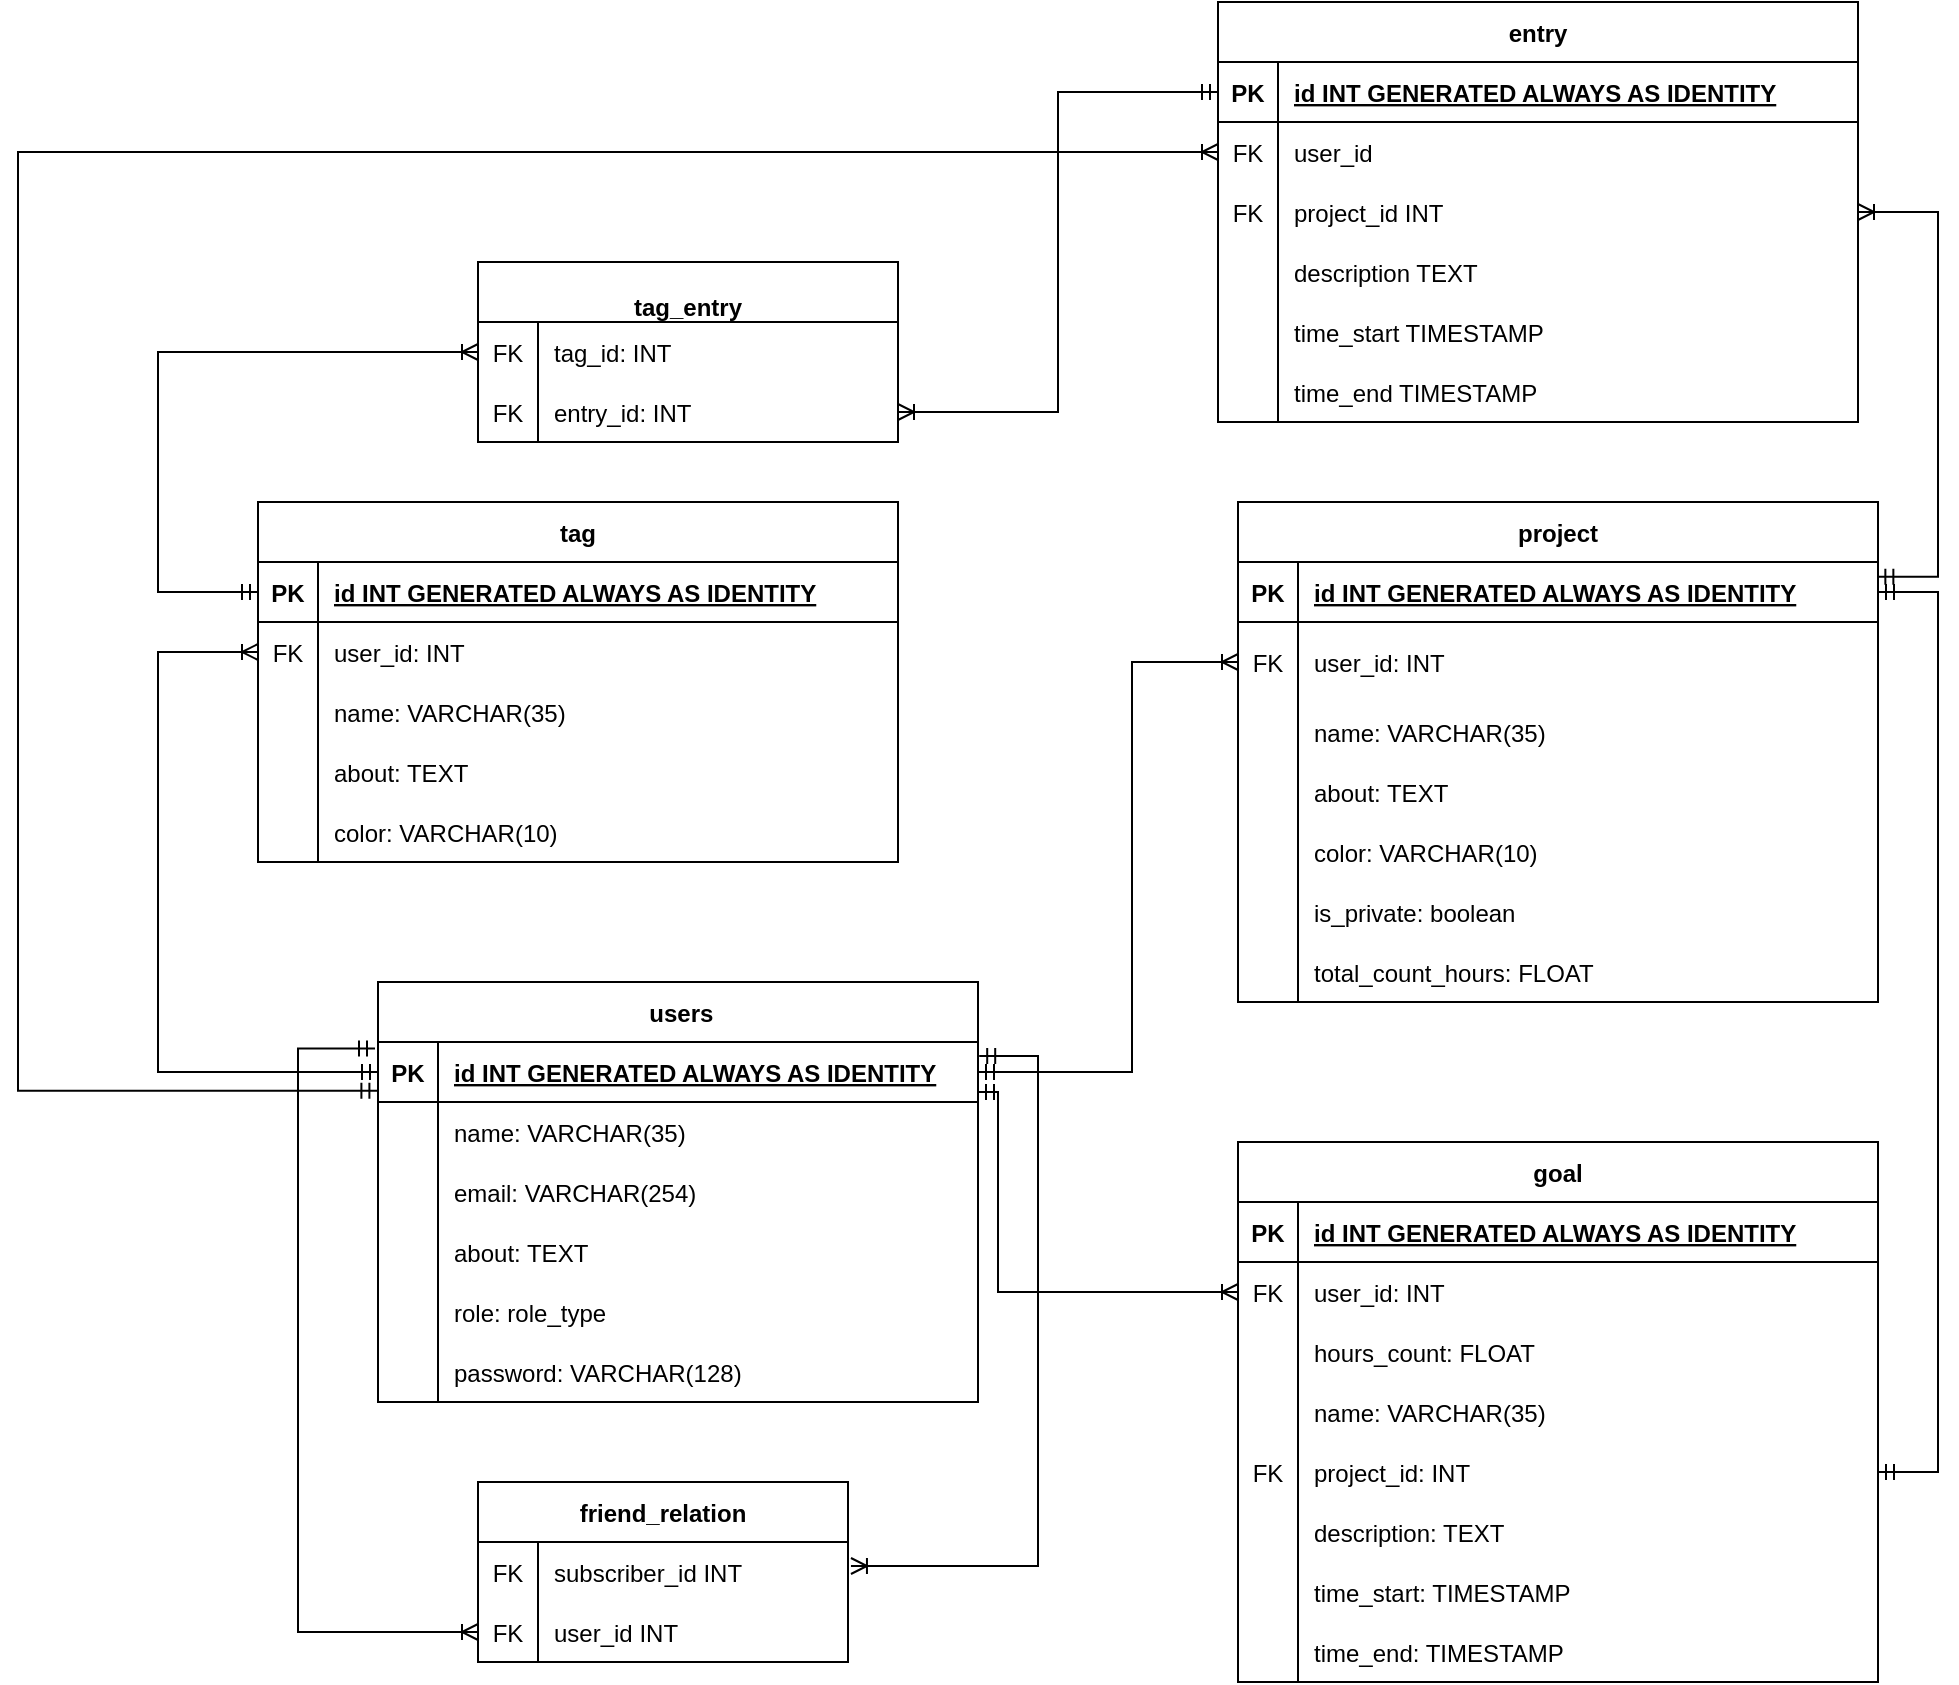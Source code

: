 <mxfile version="21.2.8" type="device">
  <diagram name="Страница 1" id="sKBmryTnnfsJESBRE1-5">
    <mxGraphModel dx="2137" dy="1594" grid="1" gridSize="10" guides="1" tooltips="1" connect="1" arrows="1" fold="1" page="1" pageScale="1" pageWidth="944" pageHeight="751" math="0" shadow="0">
      <root>
        <mxCell id="0" />
        <mxCell id="1" parent="0" />
        <mxCell id="B9il6WLgy1HwUWRabhsN-1" value=" users" style="shape=table;startSize=30;container=1;collapsible=1;childLayout=tableLayout;fixedRows=1;rowLines=0;fontStyle=1;align=center;resizeLast=1;" vertex="1" parent="1">
          <mxGeometry x="-300" y="-100" width="300" height="210" as="geometry" />
        </mxCell>
        <mxCell id="B9il6WLgy1HwUWRabhsN-2" value="" style="shape=tableRow;horizontal=0;startSize=0;swimlaneHead=0;swimlaneBody=0;fillColor=none;collapsible=0;dropTarget=0;points=[[0,0.5],[1,0.5]];portConstraint=eastwest;strokeColor=inherit;top=0;left=0;right=0;bottom=1;" vertex="1" parent="B9il6WLgy1HwUWRabhsN-1">
          <mxGeometry y="30" width="300" height="30" as="geometry" />
        </mxCell>
        <mxCell id="B9il6WLgy1HwUWRabhsN-3" value="PK" style="shape=partialRectangle;overflow=hidden;connectable=0;fillColor=none;strokeColor=inherit;top=0;left=0;bottom=0;right=0;fontStyle=1;" vertex="1" parent="B9il6WLgy1HwUWRabhsN-2">
          <mxGeometry width="30" height="30" as="geometry">
            <mxRectangle width="30" height="30" as="alternateBounds" />
          </mxGeometry>
        </mxCell>
        <mxCell id="B9il6WLgy1HwUWRabhsN-4" value="id INT GENERATED ALWAYS AS IDENTITY " style="shape=partialRectangle;overflow=hidden;connectable=0;fillColor=none;align=left;strokeColor=inherit;top=0;left=0;bottom=0;right=0;spacingLeft=6;fontStyle=5;" vertex="1" parent="B9il6WLgy1HwUWRabhsN-2">
          <mxGeometry x="30" width="270" height="30" as="geometry">
            <mxRectangle width="270" height="30" as="alternateBounds" />
          </mxGeometry>
        </mxCell>
        <mxCell id="B9il6WLgy1HwUWRabhsN-5" value="" style="shape=tableRow;horizontal=0;startSize=0;swimlaneHead=0;swimlaneBody=0;fillColor=none;collapsible=0;dropTarget=0;points=[[0,0.5],[1,0.5]];portConstraint=eastwest;strokeColor=inherit;top=0;left=0;right=0;bottom=0;" vertex="1" parent="B9il6WLgy1HwUWRabhsN-1">
          <mxGeometry y="60" width="300" height="30" as="geometry" />
        </mxCell>
        <mxCell id="B9il6WLgy1HwUWRabhsN-6" value="" style="shape=partialRectangle;overflow=hidden;connectable=0;fillColor=none;strokeColor=inherit;top=0;left=0;bottom=0;right=0;" vertex="1" parent="B9il6WLgy1HwUWRabhsN-5">
          <mxGeometry width="30" height="30" as="geometry">
            <mxRectangle width="30" height="30" as="alternateBounds" />
          </mxGeometry>
        </mxCell>
        <mxCell id="B9il6WLgy1HwUWRabhsN-7" value="name: VARCHAR(35) " style="shape=partialRectangle;overflow=hidden;connectable=0;fillColor=none;align=left;strokeColor=inherit;top=0;left=0;bottom=0;right=0;spacingLeft=6;" vertex="1" parent="B9il6WLgy1HwUWRabhsN-5">
          <mxGeometry x="30" width="270" height="30" as="geometry">
            <mxRectangle width="270" height="30" as="alternateBounds" />
          </mxGeometry>
        </mxCell>
        <mxCell id="B9il6WLgy1HwUWRabhsN-8" value="" style="shape=tableRow;horizontal=0;startSize=0;swimlaneHead=0;swimlaneBody=0;fillColor=none;collapsible=0;dropTarget=0;points=[[0,0.5],[1,0.5]];portConstraint=eastwest;strokeColor=inherit;top=0;left=0;right=0;bottom=0;" vertex="1" parent="B9il6WLgy1HwUWRabhsN-1">
          <mxGeometry y="90" width="300" height="30" as="geometry" />
        </mxCell>
        <mxCell id="B9il6WLgy1HwUWRabhsN-9" value="" style="shape=partialRectangle;overflow=hidden;connectable=0;fillColor=none;strokeColor=inherit;top=0;left=0;bottom=0;right=0;" vertex="1" parent="B9il6WLgy1HwUWRabhsN-8">
          <mxGeometry width="30" height="30" as="geometry">
            <mxRectangle width="30" height="30" as="alternateBounds" />
          </mxGeometry>
        </mxCell>
        <mxCell id="B9il6WLgy1HwUWRabhsN-10" value="email: VARCHAR(254) " style="shape=partialRectangle;overflow=hidden;connectable=0;fillColor=none;align=left;strokeColor=inherit;top=0;left=0;bottom=0;right=0;spacingLeft=6;" vertex="1" parent="B9il6WLgy1HwUWRabhsN-8">
          <mxGeometry x="30" width="270" height="30" as="geometry">
            <mxRectangle width="270" height="30" as="alternateBounds" />
          </mxGeometry>
        </mxCell>
        <mxCell id="B9il6WLgy1HwUWRabhsN-11" value="" style="shape=tableRow;horizontal=0;startSize=0;swimlaneHead=0;swimlaneBody=0;fillColor=none;collapsible=0;dropTarget=0;points=[[0,0.5],[1,0.5]];portConstraint=eastwest;strokeColor=inherit;top=0;left=0;right=0;bottom=0;" vertex="1" parent="B9il6WLgy1HwUWRabhsN-1">
          <mxGeometry y="120" width="300" height="30" as="geometry" />
        </mxCell>
        <mxCell id="B9il6WLgy1HwUWRabhsN-12" value="" style="shape=partialRectangle;overflow=hidden;connectable=0;fillColor=none;strokeColor=inherit;top=0;left=0;bottom=0;right=0;" vertex="1" parent="B9il6WLgy1HwUWRabhsN-11">
          <mxGeometry width="30" height="30" as="geometry">
            <mxRectangle width="30" height="30" as="alternateBounds" />
          </mxGeometry>
        </mxCell>
        <mxCell id="B9il6WLgy1HwUWRabhsN-13" value="about: TEXT" style="shape=partialRectangle;overflow=hidden;connectable=0;fillColor=none;align=left;strokeColor=inherit;top=0;left=0;bottom=0;right=0;spacingLeft=6;" vertex="1" parent="B9il6WLgy1HwUWRabhsN-11">
          <mxGeometry x="30" width="270" height="30" as="geometry">
            <mxRectangle width="270" height="30" as="alternateBounds" />
          </mxGeometry>
        </mxCell>
        <mxCell id="B9il6WLgy1HwUWRabhsN-14" value="" style="shape=tableRow;horizontal=0;startSize=0;swimlaneHead=0;swimlaneBody=0;fillColor=none;collapsible=0;dropTarget=0;points=[[0,0.5],[1,0.5]];portConstraint=eastwest;strokeColor=inherit;top=0;left=0;right=0;bottom=0;" vertex="1" parent="B9il6WLgy1HwUWRabhsN-1">
          <mxGeometry y="150" width="300" height="30" as="geometry" />
        </mxCell>
        <mxCell id="B9il6WLgy1HwUWRabhsN-15" value="" style="shape=partialRectangle;overflow=hidden;connectable=0;fillColor=none;strokeColor=inherit;top=0;left=0;bottom=0;right=0;" vertex="1" parent="B9il6WLgy1HwUWRabhsN-14">
          <mxGeometry width="30" height="30" as="geometry">
            <mxRectangle width="30" height="30" as="alternateBounds" />
          </mxGeometry>
        </mxCell>
        <mxCell id="B9il6WLgy1HwUWRabhsN-16" value="role: role_type " style="shape=partialRectangle;overflow=hidden;connectable=0;fillColor=none;align=left;strokeColor=inherit;top=0;left=0;bottom=0;right=0;spacingLeft=6;" vertex="1" parent="B9il6WLgy1HwUWRabhsN-14">
          <mxGeometry x="30" width="270" height="30" as="geometry">
            <mxRectangle width="270" height="30" as="alternateBounds" />
          </mxGeometry>
        </mxCell>
        <mxCell id="B9il6WLgy1HwUWRabhsN-17" value="" style="shape=tableRow;horizontal=0;startSize=0;swimlaneHead=0;swimlaneBody=0;fillColor=none;collapsible=0;dropTarget=0;points=[[0,0.5],[1,0.5]];portConstraint=eastwest;strokeColor=inherit;top=0;left=0;right=0;bottom=0;" vertex="1" parent="B9il6WLgy1HwUWRabhsN-1">
          <mxGeometry y="180" width="300" height="30" as="geometry" />
        </mxCell>
        <mxCell id="B9il6WLgy1HwUWRabhsN-18" value="" style="shape=partialRectangle;overflow=hidden;connectable=0;fillColor=none;strokeColor=inherit;top=0;left=0;bottom=0;right=0;" vertex="1" parent="B9il6WLgy1HwUWRabhsN-17">
          <mxGeometry width="30" height="30" as="geometry">
            <mxRectangle width="30" height="30" as="alternateBounds" />
          </mxGeometry>
        </mxCell>
        <mxCell id="B9il6WLgy1HwUWRabhsN-19" value="password: VARCHAR(128)" style="shape=partialRectangle;overflow=hidden;connectable=0;fillColor=none;align=left;strokeColor=inherit;top=0;left=0;bottom=0;right=0;spacingLeft=6;" vertex="1" parent="B9il6WLgy1HwUWRabhsN-17">
          <mxGeometry x="30" width="270" height="30" as="geometry">
            <mxRectangle width="270" height="30" as="alternateBounds" />
          </mxGeometry>
        </mxCell>
        <mxCell id="B9il6WLgy1HwUWRabhsN-20" value="tag" style="shape=table;startSize=30;container=1;collapsible=1;childLayout=tableLayout;fixedRows=1;rowLines=0;fontStyle=1;align=center;resizeLast=1;" vertex="1" parent="1">
          <mxGeometry x="-360" y="-340" width="320" height="180" as="geometry" />
        </mxCell>
        <mxCell id="B9il6WLgy1HwUWRabhsN-21" value="" style="shape=tableRow;horizontal=0;startSize=0;swimlaneHead=0;swimlaneBody=0;fillColor=none;collapsible=0;dropTarget=0;points=[[0,0.5],[1,0.5]];portConstraint=eastwest;strokeColor=inherit;top=0;left=0;right=0;bottom=1;" vertex="1" parent="B9il6WLgy1HwUWRabhsN-20">
          <mxGeometry y="30" width="320" height="30" as="geometry" />
        </mxCell>
        <mxCell id="B9il6WLgy1HwUWRabhsN-22" value="PK" style="shape=partialRectangle;overflow=hidden;connectable=0;fillColor=none;strokeColor=inherit;top=0;left=0;bottom=0;right=0;fontStyle=1;" vertex="1" parent="B9il6WLgy1HwUWRabhsN-21">
          <mxGeometry width="30" height="30" as="geometry">
            <mxRectangle width="30" height="30" as="alternateBounds" />
          </mxGeometry>
        </mxCell>
        <mxCell id="B9il6WLgy1HwUWRabhsN-23" value="id INT GENERATED ALWAYS AS IDENTITY " style="shape=partialRectangle;overflow=hidden;connectable=0;fillColor=none;align=left;strokeColor=inherit;top=0;left=0;bottom=0;right=0;spacingLeft=6;fontStyle=5;" vertex="1" parent="B9il6WLgy1HwUWRabhsN-21">
          <mxGeometry x="30" width="290" height="30" as="geometry">
            <mxRectangle width="290" height="30" as="alternateBounds" />
          </mxGeometry>
        </mxCell>
        <mxCell id="B9il6WLgy1HwUWRabhsN-24" value="" style="shape=tableRow;horizontal=0;startSize=0;swimlaneHead=0;swimlaneBody=0;fillColor=none;collapsible=0;dropTarget=0;points=[[0,0.5],[1,0.5]];portConstraint=eastwest;strokeColor=inherit;top=0;left=0;right=0;bottom=0;" vertex="1" parent="B9il6WLgy1HwUWRabhsN-20">
          <mxGeometry y="60" width="320" height="30" as="geometry" />
        </mxCell>
        <mxCell id="B9il6WLgy1HwUWRabhsN-25" value="FK" style="shape=partialRectangle;overflow=hidden;connectable=0;fillColor=none;strokeColor=inherit;top=0;left=0;bottom=0;right=0;" vertex="1" parent="B9il6WLgy1HwUWRabhsN-24">
          <mxGeometry width="30" height="30" as="geometry">
            <mxRectangle width="30" height="30" as="alternateBounds" />
          </mxGeometry>
        </mxCell>
        <mxCell id="B9il6WLgy1HwUWRabhsN-26" value="user_id: INT" style="shape=partialRectangle;overflow=hidden;connectable=0;fillColor=none;align=left;strokeColor=inherit;top=0;left=0;bottom=0;right=0;spacingLeft=6;" vertex="1" parent="B9il6WLgy1HwUWRabhsN-24">
          <mxGeometry x="30" width="290" height="30" as="geometry">
            <mxRectangle width="290" height="30" as="alternateBounds" />
          </mxGeometry>
        </mxCell>
        <mxCell id="B9il6WLgy1HwUWRabhsN-27" value="" style="shape=tableRow;horizontal=0;startSize=0;swimlaneHead=0;swimlaneBody=0;fillColor=none;collapsible=0;dropTarget=0;points=[[0,0.5],[1,0.5]];portConstraint=eastwest;strokeColor=inherit;top=0;left=0;right=0;bottom=0;" vertex="1" parent="B9il6WLgy1HwUWRabhsN-20">
          <mxGeometry y="90" width="320" height="30" as="geometry" />
        </mxCell>
        <mxCell id="B9il6WLgy1HwUWRabhsN-28" value="" style="shape=partialRectangle;overflow=hidden;connectable=0;fillColor=none;strokeColor=inherit;top=0;left=0;bottom=0;right=0;" vertex="1" parent="B9il6WLgy1HwUWRabhsN-27">
          <mxGeometry width="30" height="30" as="geometry">
            <mxRectangle width="30" height="30" as="alternateBounds" />
          </mxGeometry>
        </mxCell>
        <mxCell id="B9il6WLgy1HwUWRabhsN-29" value="name: VARCHAR(35)" style="shape=partialRectangle;overflow=hidden;connectable=0;fillColor=none;align=left;strokeColor=inherit;top=0;left=0;bottom=0;right=0;spacingLeft=6;" vertex="1" parent="B9il6WLgy1HwUWRabhsN-27">
          <mxGeometry x="30" width="290" height="30" as="geometry">
            <mxRectangle width="290" height="30" as="alternateBounds" />
          </mxGeometry>
        </mxCell>
        <mxCell id="B9il6WLgy1HwUWRabhsN-30" value="" style="shape=tableRow;horizontal=0;startSize=0;swimlaneHead=0;swimlaneBody=0;fillColor=none;collapsible=0;dropTarget=0;points=[[0,0.5],[1,0.5]];portConstraint=eastwest;strokeColor=inherit;top=0;left=0;right=0;bottom=0;" vertex="1" parent="B9il6WLgy1HwUWRabhsN-20">
          <mxGeometry y="120" width="320" height="30" as="geometry" />
        </mxCell>
        <mxCell id="B9il6WLgy1HwUWRabhsN-31" value="" style="shape=partialRectangle;overflow=hidden;connectable=0;fillColor=none;strokeColor=inherit;top=0;left=0;bottom=0;right=0;" vertex="1" parent="B9il6WLgy1HwUWRabhsN-30">
          <mxGeometry width="30" height="30" as="geometry">
            <mxRectangle width="30" height="30" as="alternateBounds" />
          </mxGeometry>
        </mxCell>
        <mxCell id="B9il6WLgy1HwUWRabhsN-32" value="about: TEXT " style="shape=partialRectangle;overflow=hidden;connectable=0;fillColor=none;align=left;strokeColor=inherit;top=0;left=0;bottom=0;right=0;spacingLeft=6;" vertex="1" parent="B9il6WLgy1HwUWRabhsN-30">
          <mxGeometry x="30" width="290" height="30" as="geometry">
            <mxRectangle width="290" height="30" as="alternateBounds" />
          </mxGeometry>
        </mxCell>
        <mxCell id="B9il6WLgy1HwUWRabhsN-33" value="" style="shape=tableRow;horizontal=0;startSize=0;swimlaneHead=0;swimlaneBody=0;fillColor=none;collapsible=0;dropTarget=0;points=[[0,0.5],[1,0.5]];portConstraint=eastwest;strokeColor=inherit;top=0;left=0;right=0;bottom=0;" vertex="1" parent="B9il6WLgy1HwUWRabhsN-20">
          <mxGeometry y="150" width="320" height="30" as="geometry" />
        </mxCell>
        <mxCell id="B9il6WLgy1HwUWRabhsN-34" value="" style="shape=partialRectangle;overflow=hidden;connectable=0;fillColor=none;strokeColor=inherit;top=0;left=0;bottom=0;right=0;" vertex="1" parent="B9il6WLgy1HwUWRabhsN-33">
          <mxGeometry width="30" height="30" as="geometry">
            <mxRectangle width="30" height="30" as="alternateBounds" />
          </mxGeometry>
        </mxCell>
        <mxCell id="B9il6WLgy1HwUWRabhsN-35" value="color: VARCHAR(10) " style="shape=partialRectangle;overflow=hidden;connectable=0;fillColor=none;align=left;strokeColor=inherit;top=0;left=0;bottom=0;right=0;spacingLeft=6;" vertex="1" parent="B9il6WLgy1HwUWRabhsN-33">
          <mxGeometry x="30" width="290" height="30" as="geometry">
            <mxRectangle width="290" height="30" as="alternateBounds" />
          </mxGeometry>
        </mxCell>
        <mxCell id="B9il6WLgy1HwUWRabhsN-36" value="project" style="shape=table;startSize=30;container=1;collapsible=1;childLayout=tableLayout;fixedRows=1;rowLines=0;fontStyle=1;align=center;resizeLast=1;" vertex="1" parent="1">
          <mxGeometry x="130" y="-340" width="320" height="250" as="geometry" />
        </mxCell>
        <mxCell id="B9il6WLgy1HwUWRabhsN-37" value="" style="shape=tableRow;horizontal=0;startSize=0;swimlaneHead=0;swimlaneBody=0;fillColor=none;collapsible=0;dropTarget=0;points=[[0,0.5],[1,0.5]];portConstraint=eastwest;strokeColor=inherit;top=0;left=0;right=0;bottom=1;" vertex="1" parent="B9il6WLgy1HwUWRabhsN-36">
          <mxGeometry y="30" width="320" height="30" as="geometry" />
        </mxCell>
        <mxCell id="B9il6WLgy1HwUWRabhsN-38" value="PK" style="shape=partialRectangle;overflow=hidden;connectable=0;fillColor=none;strokeColor=inherit;top=0;left=0;bottom=0;right=0;fontStyle=1;" vertex="1" parent="B9il6WLgy1HwUWRabhsN-37">
          <mxGeometry width="30" height="30" as="geometry">
            <mxRectangle width="30" height="30" as="alternateBounds" />
          </mxGeometry>
        </mxCell>
        <mxCell id="B9il6WLgy1HwUWRabhsN-39" value="id INT GENERATED ALWAYS AS IDENTITY " style="shape=partialRectangle;overflow=hidden;connectable=0;fillColor=none;align=left;strokeColor=inherit;top=0;left=0;bottom=0;right=0;spacingLeft=6;fontStyle=5;" vertex="1" parent="B9il6WLgy1HwUWRabhsN-37">
          <mxGeometry x="30" width="290" height="30" as="geometry">
            <mxRectangle width="290" height="30" as="alternateBounds" />
          </mxGeometry>
        </mxCell>
        <mxCell id="B9il6WLgy1HwUWRabhsN-40" value="" style="shape=tableRow;horizontal=0;startSize=0;swimlaneHead=0;swimlaneBody=0;fillColor=none;collapsible=0;dropTarget=0;points=[[0,0.5],[1,0.5]];portConstraint=eastwest;strokeColor=inherit;top=0;left=0;right=0;bottom=0;" vertex="1" parent="B9il6WLgy1HwUWRabhsN-36">
          <mxGeometry y="60" width="320" height="40" as="geometry" />
        </mxCell>
        <mxCell id="B9il6WLgy1HwUWRabhsN-41" value="FK" style="shape=partialRectangle;overflow=hidden;connectable=0;fillColor=none;strokeColor=inherit;top=0;left=0;bottom=0;right=0;" vertex="1" parent="B9il6WLgy1HwUWRabhsN-40">
          <mxGeometry width="30" height="40" as="geometry">
            <mxRectangle width="30" height="40" as="alternateBounds" />
          </mxGeometry>
        </mxCell>
        <mxCell id="B9il6WLgy1HwUWRabhsN-42" value="user_id: INT " style="shape=partialRectangle;overflow=hidden;connectable=0;fillColor=none;align=left;strokeColor=inherit;top=0;left=0;bottom=0;right=0;spacingLeft=6;" vertex="1" parent="B9il6WLgy1HwUWRabhsN-40">
          <mxGeometry x="30" width="290" height="40" as="geometry">
            <mxRectangle width="290" height="40" as="alternateBounds" />
          </mxGeometry>
        </mxCell>
        <mxCell id="B9il6WLgy1HwUWRabhsN-43" value="" style="shape=tableRow;horizontal=0;startSize=0;swimlaneHead=0;swimlaneBody=0;fillColor=none;collapsible=0;dropTarget=0;points=[[0,0.5],[1,0.5]];portConstraint=eastwest;strokeColor=inherit;top=0;left=0;right=0;bottom=0;" vertex="1" parent="B9il6WLgy1HwUWRabhsN-36">
          <mxGeometry y="100" width="320" height="30" as="geometry" />
        </mxCell>
        <mxCell id="B9il6WLgy1HwUWRabhsN-44" value="" style="shape=partialRectangle;overflow=hidden;connectable=0;fillColor=none;strokeColor=inherit;top=0;left=0;bottom=0;right=0;" vertex="1" parent="B9il6WLgy1HwUWRabhsN-43">
          <mxGeometry width="30" height="30" as="geometry">
            <mxRectangle width="30" height="30" as="alternateBounds" />
          </mxGeometry>
        </mxCell>
        <mxCell id="B9il6WLgy1HwUWRabhsN-45" value="name: VARCHAR(35)" style="shape=partialRectangle;overflow=hidden;connectable=0;fillColor=none;align=left;strokeColor=inherit;top=0;left=0;bottom=0;right=0;spacingLeft=6;" vertex="1" parent="B9il6WLgy1HwUWRabhsN-43">
          <mxGeometry x="30" width="290" height="30" as="geometry">
            <mxRectangle width="290" height="30" as="alternateBounds" />
          </mxGeometry>
        </mxCell>
        <mxCell id="B9il6WLgy1HwUWRabhsN-46" value="" style="shape=tableRow;horizontal=0;startSize=0;swimlaneHead=0;swimlaneBody=0;fillColor=none;collapsible=0;dropTarget=0;points=[[0,0.5],[1,0.5]];portConstraint=eastwest;strokeColor=inherit;top=0;left=0;right=0;bottom=0;" vertex="1" parent="B9il6WLgy1HwUWRabhsN-36">
          <mxGeometry y="130" width="320" height="30" as="geometry" />
        </mxCell>
        <mxCell id="B9il6WLgy1HwUWRabhsN-47" value="" style="shape=partialRectangle;overflow=hidden;connectable=0;fillColor=none;strokeColor=inherit;top=0;left=0;bottom=0;right=0;" vertex="1" parent="B9il6WLgy1HwUWRabhsN-46">
          <mxGeometry width="30" height="30" as="geometry">
            <mxRectangle width="30" height="30" as="alternateBounds" />
          </mxGeometry>
        </mxCell>
        <mxCell id="B9il6WLgy1HwUWRabhsN-48" value="about: TEXT" style="shape=partialRectangle;overflow=hidden;connectable=0;fillColor=none;align=left;strokeColor=inherit;top=0;left=0;bottom=0;right=0;spacingLeft=6;" vertex="1" parent="B9il6WLgy1HwUWRabhsN-46">
          <mxGeometry x="30" width="290" height="30" as="geometry">
            <mxRectangle width="290" height="30" as="alternateBounds" />
          </mxGeometry>
        </mxCell>
        <mxCell id="B9il6WLgy1HwUWRabhsN-49" value="" style="shape=tableRow;horizontal=0;startSize=0;swimlaneHead=0;swimlaneBody=0;fillColor=none;collapsible=0;dropTarget=0;points=[[0,0.5],[1,0.5]];portConstraint=eastwest;strokeColor=inherit;top=0;left=0;right=0;bottom=0;" vertex="1" parent="B9il6WLgy1HwUWRabhsN-36">
          <mxGeometry y="160" width="320" height="30" as="geometry" />
        </mxCell>
        <mxCell id="B9il6WLgy1HwUWRabhsN-50" value="" style="shape=partialRectangle;overflow=hidden;connectable=0;fillColor=none;strokeColor=inherit;top=0;left=0;bottom=0;right=0;" vertex="1" parent="B9il6WLgy1HwUWRabhsN-49">
          <mxGeometry width="30" height="30" as="geometry">
            <mxRectangle width="30" height="30" as="alternateBounds" />
          </mxGeometry>
        </mxCell>
        <mxCell id="B9il6WLgy1HwUWRabhsN-51" value="color: VARCHAR(10)" style="shape=partialRectangle;overflow=hidden;connectable=0;fillColor=none;align=left;strokeColor=inherit;top=0;left=0;bottom=0;right=0;spacingLeft=6;" vertex="1" parent="B9il6WLgy1HwUWRabhsN-49">
          <mxGeometry x="30" width="290" height="30" as="geometry">
            <mxRectangle width="290" height="30" as="alternateBounds" />
          </mxGeometry>
        </mxCell>
        <mxCell id="B9il6WLgy1HwUWRabhsN-52" value="" style="shape=tableRow;horizontal=0;startSize=0;swimlaneHead=0;swimlaneBody=0;fillColor=none;collapsible=0;dropTarget=0;points=[[0,0.5],[1,0.5]];portConstraint=eastwest;strokeColor=inherit;top=0;left=0;right=0;bottom=0;" vertex="1" parent="B9il6WLgy1HwUWRabhsN-36">
          <mxGeometry y="190" width="320" height="30" as="geometry" />
        </mxCell>
        <mxCell id="B9il6WLgy1HwUWRabhsN-53" value="" style="shape=partialRectangle;overflow=hidden;connectable=0;fillColor=none;strokeColor=inherit;top=0;left=0;bottom=0;right=0;" vertex="1" parent="B9il6WLgy1HwUWRabhsN-52">
          <mxGeometry width="30" height="30" as="geometry">
            <mxRectangle width="30" height="30" as="alternateBounds" />
          </mxGeometry>
        </mxCell>
        <mxCell id="B9il6WLgy1HwUWRabhsN-54" value="is_private: boolean" style="shape=partialRectangle;overflow=hidden;connectable=0;fillColor=none;align=left;strokeColor=inherit;top=0;left=0;bottom=0;right=0;spacingLeft=6;" vertex="1" parent="B9il6WLgy1HwUWRabhsN-52">
          <mxGeometry x="30" width="290" height="30" as="geometry">
            <mxRectangle width="290" height="30" as="alternateBounds" />
          </mxGeometry>
        </mxCell>
        <mxCell id="B9il6WLgy1HwUWRabhsN-55" value="" style="shape=tableRow;horizontal=0;startSize=0;swimlaneHead=0;swimlaneBody=0;fillColor=none;collapsible=0;dropTarget=0;points=[[0,0.5],[1,0.5]];portConstraint=eastwest;strokeColor=inherit;top=0;left=0;right=0;bottom=0;" vertex="1" parent="B9il6WLgy1HwUWRabhsN-36">
          <mxGeometry y="220" width="320" height="30" as="geometry" />
        </mxCell>
        <mxCell id="B9il6WLgy1HwUWRabhsN-56" value="" style="shape=partialRectangle;overflow=hidden;connectable=0;fillColor=none;strokeColor=inherit;top=0;left=0;bottom=0;right=0;" vertex="1" parent="B9il6WLgy1HwUWRabhsN-55">
          <mxGeometry width="30" height="30" as="geometry">
            <mxRectangle width="30" height="30" as="alternateBounds" />
          </mxGeometry>
        </mxCell>
        <mxCell id="B9il6WLgy1HwUWRabhsN-57" value="total_count_hours: FLOAT" style="shape=partialRectangle;overflow=hidden;connectable=0;fillColor=none;align=left;strokeColor=inherit;top=0;left=0;bottom=0;right=0;spacingLeft=6;" vertex="1" parent="B9il6WLgy1HwUWRabhsN-55">
          <mxGeometry x="30" width="290" height="30" as="geometry">
            <mxRectangle width="290" height="30" as="alternateBounds" />
          </mxGeometry>
        </mxCell>
        <mxCell id="B9il6WLgy1HwUWRabhsN-58" value="goal" style="shape=table;startSize=30;container=1;collapsible=1;childLayout=tableLayout;fixedRows=1;rowLines=0;fontStyle=1;align=center;resizeLast=1;" vertex="1" parent="1">
          <mxGeometry x="130" y="-20" width="320" height="270" as="geometry" />
        </mxCell>
        <mxCell id="B9il6WLgy1HwUWRabhsN-59" value="" style="shape=tableRow;horizontal=0;startSize=0;swimlaneHead=0;swimlaneBody=0;fillColor=none;collapsible=0;dropTarget=0;points=[[0,0.5],[1,0.5]];portConstraint=eastwest;strokeColor=inherit;top=0;left=0;right=0;bottom=1;" vertex="1" parent="B9il6WLgy1HwUWRabhsN-58">
          <mxGeometry y="30" width="320" height="30" as="geometry" />
        </mxCell>
        <mxCell id="B9il6WLgy1HwUWRabhsN-60" value="PK" style="shape=partialRectangle;overflow=hidden;connectable=0;fillColor=none;strokeColor=inherit;top=0;left=0;bottom=0;right=0;fontStyle=1;" vertex="1" parent="B9il6WLgy1HwUWRabhsN-59">
          <mxGeometry width="30" height="30" as="geometry">
            <mxRectangle width="30" height="30" as="alternateBounds" />
          </mxGeometry>
        </mxCell>
        <mxCell id="B9il6WLgy1HwUWRabhsN-61" value="id INT GENERATED ALWAYS AS IDENTITY " style="shape=partialRectangle;overflow=hidden;connectable=0;fillColor=none;align=left;strokeColor=inherit;top=0;left=0;bottom=0;right=0;spacingLeft=6;fontStyle=5;" vertex="1" parent="B9il6WLgy1HwUWRabhsN-59">
          <mxGeometry x="30" width="290" height="30" as="geometry">
            <mxRectangle width="290" height="30" as="alternateBounds" />
          </mxGeometry>
        </mxCell>
        <mxCell id="B9il6WLgy1HwUWRabhsN-62" value="" style="shape=tableRow;horizontal=0;startSize=0;swimlaneHead=0;swimlaneBody=0;fillColor=none;collapsible=0;dropTarget=0;points=[[0,0.5],[1,0.5]];portConstraint=eastwest;strokeColor=inherit;top=0;left=0;right=0;bottom=0;" vertex="1" parent="B9il6WLgy1HwUWRabhsN-58">
          <mxGeometry y="60" width="320" height="30" as="geometry" />
        </mxCell>
        <mxCell id="B9il6WLgy1HwUWRabhsN-63" value="FK" style="shape=partialRectangle;overflow=hidden;connectable=0;fillColor=none;strokeColor=inherit;top=0;left=0;bottom=0;right=0;" vertex="1" parent="B9il6WLgy1HwUWRabhsN-62">
          <mxGeometry width="30" height="30" as="geometry">
            <mxRectangle width="30" height="30" as="alternateBounds" />
          </mxGeometry>
        </mxCell>
        <mxCell id="B9il6WLgy1HwUWRabhsN-64" value="user_id: INT" style="shape=partialRectangle;overflow=hidden;connectable=0;fillColor=none;align=left;strokeColor=inherit;top=0;left=0;bottom=0;right=0;spacingLeft=6;" vertex="1" parent="B9il6WLgy1HwUWRabhsN-62">
          <mxGeometry x="30" width="290" height="30" as="geometry">
            <mxRectangle width="290" height="30" as="alternateBounds" />
          </mxGeometry>
        </mxCell>
        <mxCell id="B9il6WLgy1HwUWRabhsN-65" value="" style="shape=tableRow;horizontal=0;startSize=0;swimlaneHead=0;swimlaneBody=0;fillColor=none;collapsible=0;dropTarget=0;points=[[0,0.5],[1,0.5]];portConstraint=eastwest;strokeColor=inherit;top=0;left=0;right=0;bottom=0;" vertex="1" parent="B9il6WLgy1HwUWRabhsN-58">
          <mxGeometry y="90" width="320" height="30" as="geometry" />
        </mxCell>
        <mxCell id="B9il6WLgy1HwUWRabhsN-66" value="" style="shape=partialRectangle;overflow=hidden;connectable=0;fillColor=none;strokeColor=inherit;top=0;left=0;bottom=0;right=0;" vertex="1" parent="B9il6WLgy1HwUWRabhsN-65">
          <mxGeometry width="30" height="30" as="geometry">
            <mxRectangle width="30" height="30" as="alternateBounds" />
          </mxGeometry>
        </mxCell>
        <mxCell id="B9il6WLgy1HwUWRabhsN-67" value="hours_count: FLOAT" style="shape=partialRectangle;overflow=hidden;connectable=0;fillColor=none;align=left;strokeColor=inherit;top=0;left=0;bottom=0;right=0;spacingLeft=6;" vertex="1" parent="B9il6WLgy1HwUWRabhsN-65">
          <mxGeometry x="30" width="290" height="30" as="geometry">
            <mxRectangle width="290" height="30" as="alternateBounds" />
          </mxGeometry>
        </mxCell>
        <mxCell id="B9il6WLgy1HwUWRabhsN-68" value="" style="shape=tableRow;horizontal=0;startSize=0;swimlaneHead=0;swimlaneBody=0;fillColor=none;collapsible=0;dropTarget=0;points=[[0,0.5],[1,0.5]];portConstraint=eastwest;strokeColor=inherit;top=0;left=0;right=0;bottom=0;" vertex="1" parent="B9il6WLgy1HwUWRabhsN-58">
          <mxGeometry y="120" width="320" height="30" as="geometry" />
        </mxCell>
        <mxCell id="B9il6WLgy1HwUWRabhsN-69" value="" style="shape=partialRectangle;overflow=hidden;connectable=0;fillColor=none;strokeColor=inherit;top=0;left=0;bottom=0;right=0;" vertex="1" parent="B9il6WLgy1HwUWRabhsN-68">
          <mxGeometry width="30" height="30" as="geometry">
            <mxRectangle width="30" height="30" as="alternateBounds" />
          </mxGeometry>
        </mxCell>
        <mxCell id="B9il6WLgy1HwUWRabhsN-70" value="name: VARCHAR(35) " style="shape=partialRectangle;overflow=hidden;connectable=0;fillColor=none;align=left;strokeColor=inherit;top=0;left=0;bottom=0;right=0;spacingLeft=6;" vertex="1" parent="B9il6WLgy1HwUWRabhsN-68">
          <mxGeometry x="30" width="290" height="30" as="geometry">
            <mxRectangle width="290" height="30" as="alternateBounds" />
          </mxGeometry>
        </mxCell>
        <mxCell id="B9il6WLgy1HwUWRabhsN-71" value="" style="shape=tableRow;horizontal=0;startSize=0;swimlaneHead=0;swimlaneBody=0;fillColor=none;collapsible=0;dropTarget=0;points=[[0,0.5],[1,0.5]];portConstraint=eastwest;strokeColor=inherit;top=0;left=0;right=0;bottom=0;" vertex="1" parent="B9il6WLgy1HwUWRabhsN-58">
          <mxGeometry y="150" width="320" height="30" as="geometry" />
        </mxCell>
        <mxCell id="B9il6WLgy1HwUWRabhsN-72" value="FK" style="shape=partialRectangle;overflow=hidden;connectable=0;fillColor=none;strokeColor=inherit;top=0;left=0;bottom=0;right=0;" vertex="1" parent="B9il6WLgy1HwUWRabhsN-71">
          <mxGeometry width="30" height="30" as="geometry">
            <mxRectangle width="30" height="30" as="alternateBounds" />
          </mxGeometry>
        </mxCell>
        <mxCell id="B9il6WLgy1HwUWRabhsN-73" value="project_id: INT" style="shape=partialRectangle;overflow=hidden;connectable=0;fillColor=none;align=left;strokeColor=inherit;top=0;left=0;bottom=0;right=0;spacingLeft=6;" vertex="1" parent="B9il6WLgy1HwUWRabhsN-71">
          <mxGeometry x="30" width="290" height="30" as="geometry">
            <mxRectangle width="290" height="30" as="alternateBounds" />
          </mxGeometry>
        </mxCell>
        <mxCell id="B9il6WLgy1HwUWRabhsN-74" value="" style="shape=tableRow;horizontal=0;startSize=0;swimlaneHead=0;swimlaneBody=0;fillColor=none;collapsible=0;dropTarget=0;points=[[0,0.5],[1,0.5]];portConstraint=eastwest;strokeColor=inherit;top=0;left=0;right=0;bottom=0;" vertex="1" parent="B9il6WLgy1HwUWRabhsN-58">
          <mxGeometry y="180" width="320" height="30" as="geometry" />
        </mxCell>
        <mxCell id="B9il6WLgy1HwUWRabhsN-75" value="" style="shape=partialRectangle;overflow=hidden;connectable=0;fillColor=none;strokeColor=inherit;top=0;left=0;bottom=0;right=0;" vertex="1" parent="B9il6WLgy1HwUWRabhsN-74">
          <mxGeometry width="30" height="30" as="geometry">
            <mxRectangle width="30" height="30" as="alternateBounds" />
          </mxGeometry>
        </mxCell>
        <mxCell id="B9il6WLgy1HwUWRabhsN-76" value="description: TEXT " style="shape=partialRectangle;overflow=hidden;connectable=0;fillColor=none;align=left;strokeColor=inherit;top=0;left=0;bottom=0;right=0;spacingLeft=6;" vertex="1" parent="B9il6WLgy1HwUWRabhsN-74">
          <mxGeometry x="30" width="290" height="30" as="geometry">
            <mxRectangle width="290" height="30" as="alternateBounds" />
          </mxGeometry>
        </mxCell>
        <mxCell id="B9il6WLgy1HwUWRabhsN-77" value="" style="shape=tableRow;horizontal=0;startSize=0;swimlaneHead=0;swimlaneBody=0;fillColor=none;collapsible=0;dropTarget=0;points=[[0,0.5],[1,0.5]];portConstraint=eastwest;strokeColor=inherit;top=0;left=0;right=0;bottom=0;" vertex="1" parent="B9il6WLgy1HwUWRabhsN-58">
          <mxGeometry y="210" width="320" height="30" as="geometry" />
        </mxCell>
        <mxCell id="B9il6WLgy1HwUWRabhsN-78" value="" style="shape=partialRectangle;overflow=hidden;connectable=0;fillColor=none;strokeColor=inherit;top=0;left=0;bottom=0;right=0;" vertex="1" parent="B9il6WLgy1HwUWRabhsN-77">
          <mxGeometry width="30" height="30" as="geometry">
            <mxRectangle width="30" height="30" as="alternateBounds" />
          </mxGeometry>
        </mxCell>
        <mxCell id="B9il6WLgy1HwUWRabhsN-79" value="time_start: TIMESTAMP " style="shape=partialRectangle;overflow=hidden;connectable=0;fillColor=none;align=left;strokeColor=inherit;top=0;left=0;bottom=0;right=0;spacingLeft=6;" vertex="1" parent="B9il6WLgy1HwUWRabhsN-77">
          <mxGeometry x="30" width="290" height="30" as="geometry">
            <mxRectangle width="290" height="30" as="alternateBounds" />
          </mxGeometry>
        </mxCell>
        <mxCell id="B9il6WLgy1HwUWRabhsN-80" value="" style="shape=tableRow;horizontal=0;startSize=0;swimlaneHead=0;swimlaneBody=0;fillColor=none;collapsible=0;dropTarget=0;points=[[0,0.5],[1,0.5]];portConstraint=eastwest;strokeColor=inherit;top=0;left=0;right=0;bottom=0;" vertex="1" parent="B9il6WLgy1HwUWRabhsN-58">
          <mxGeometry y="240" width="320" height="30" as="geometry" />
        </mxCell>
        <mxCell id="B9il6WLgy1HwUWRabhsN-81" value="" style="shape=partialRectangle;overflow=hidden;connectable=0;fillColor=none;strokeColor=inherit;top=0;left=0;bottom=0;right=0;" vertex="1" parent="B9il6WLgy1HwUWRabhsN-80">
          <mxGeometry width="30" height="30" as="geometry">
            <mxRectangle width="30" height="30" as="alternateBounds" />
          </mxGeometry>
        </mxCell>
        <mxCell id="B9il6WLgy1HwUWRabhsN-82" value="time_end: TIMESTAMP " style="shape=partialRectangle;overflow=hidden;connectable=0;fillColor=none;align=left;strokeColor=inherit;top=0;left=0;bottom=0;right=0;spacingLeft=6;" vertex="1" parent="B9il6WLgy1HwUWRabhsN-80">
          <mxGeometry x="30" width="290" height="30" as="geometry">
            <mxRectangle width="290" height="30" as="alternateBounds" />
          </mxGeometry>
        </mxCell>
        <mxCell id="B9il6WLgy1HwUWRabhsN-83" value="entry" style="shape=table;startSize=30;container=1;collapsible=1;childLayout=tableLayout;fixedRows=1;rowLines=0;fontStyle=1;align=center;resizeLast=1;" vertex="1" parent="1">
          <mxGeometry x="120" y="-590" width="320" height="210" as="geometry" />
        </mxCell>
        <mxCell id="B9il6WLgy1HwUWRabhsN-84" value="" style="shape=tableRow;horizontal=0;startSize=0;swimlaneHead=0;swimlaneBody=0;fillColor=none;collapsible=0;dropTarget=0;points=[[0,0.5],[1,0.5]];portConstraint=eastwest;strokeColor=inherit;top=0;left=0;right=0;bottom=1;" vertex="1" parent="B9il6WLgy1HwUWRabhsN-83">
          <mxGeometry y="30" width="320" height="30" as="geometry" />
        </mxCell>
        <mxCell id="B9il6WLgy1HwUWRabhsN-85" value="PK" style="shape=partialRectangle;overflow=hidden;connectable=0;fillColor=none;strokeColor=inherit;top=0;left=0;bottom=0;right=0;fontStyle=1;" vertex="1" parent="B9il6WLgy1HwUWRabhsN-84">
          <mxGeometry width="30" height="30" as="geometry">
            <mxRectangle width="30" height="30" as="alternateBounds" />
          </mxGeometry>
        </mxCell>
        <mxCell id="B9il6WLgy1HwUWRabhsN-86" value="id INT GENERATED ALWAYS AS IDENTITY " style="shape=partialRectangle;overflow=hidden;connectable=0;fillColor=none;align=left;strokeColor=inherit;top=0;left=0;bottom=0;right=0;spacingLeft=6;fontStyle=5;" vertex="1" parent="B9il6WLgy1HwUWRabhsN-84">
          <mxGeometry x="30" width="290" height="30" as="geometry">
            <mxRectangle width="290" height="30" as="alternateBounds" />
          </mxGeometry>
        </mxCell>
        <mxCell id="B9il6WLgy1HwUWRabhsN-87" value="" style="shape=tableRow;horizontal=0;startSize=0;swimlaneHead=0;swimlaneBody=0;fillColor=none;collapsible=0;dropTarget=0;points=[[0,0.5],[1,0.5]];portConstraint=eastwest;strokeColor=inherit;top=0;left=0;right=0;bottom=0;" vertex="1" parent="B9il6WLgy1HwUWRabhsN-83">
          <mxGeometry y="60" width="320" height="30" as="geometry" />
        </mxCell>
        <mxCell id="B9il6WLgy1HwUWRabhsN-88" value="FK" style="shape=partialRectangle;overflow=hidden;connectable=0;fillColor=none;strokeColor=inherit;top=0;left=0;bottom=0;right=0;" vertex="1" parent="B9il6WLgy1HwUWRabhsN-87">
          <mxGeometry width="30" height="30" as="geometry">
            <mxRectangle width="30" height="30" as="alternateBounds" />
          </mxGeometry>
        </mxCell>
        <mxCell id="B9il6WLgy1HwUWRabhsN-89" value="user_id" style="shape=partialRectangle;overflow=hidden;connectable=0;fillColor=none;align=left;strokeColor=inherit;top=0;left=0;bottom=0;right=0;spacingLeft=6;" vertex="1" parent="B9il6WLgy1HwUWRabhsN-87">
          <mxGeometry x="30" width="290" height="30" as="geometry">
            <mxRectangle width="290" height="30" as="alternateBounds" />
          </mxGeometry>
        </mxCell>
        <mxCell id="B9il6WLgy1HwUWRabhsN-90" value="" style="shape=tableRow;horizontal=0;startSize=0;swimlaneHead=0;swimlaneBody=0;fillColor=none;collapsible=0;dropTarget=0;points=[[0,0.5],[1,0.5]];portConstraint=eastwest;strokeColor=inherit;top=0;left=0;right=0;bottom=0;" vertex="1" parent="B9il6WLgy1HwUWRabhsN-83">
          <mxGeometry y="90" width="320" height="30" as="geometry" />
        </mxCell>
        <mxCell id="B9il6WLgy1HwUWRabhsN-91" value="FK" style="shape=partialRectangle;overflow=hidden;connectable=0;fillColor=none;strokeColor=inherit;top=0;left=0;bottom=0;right=0;" vertex="1" parent="B9il6WLgy1HwUWRabhsN-90">
          <mxGeometry width="30" height="30" as="geometry">
            <mxRectangle width="30" height="30" as="alternateBounds" />
          </mxGeometry>
        </mxCell>
        <mxCell id="B9il6WLgy1HwUWRabhsN-92" value="project_id INT" style="shape=partialRectangle;overflow=hidden;connectable=0;fillColor=none;align=left;strokeColor=inherit;top=0;left=0;bottom=0;right=0;spacingLeft=6;" vertex="1" parent="B9il6WLgy1HwUWRabhsN-90">
          <mxGeometry x="30" width="290" height="30" as="geometry">
            <mxRectangle width="290" height="30" as="alternateBounds" />
          </mxGeometry>
        </mxCell>
        <mxCell id="B9il6WLgy1HwUWRabhsN-93" value="" style="shape=tableRow;horizontal=0;startSize=0;swimlaneHead=0;swimlaneBody=0;fillColor=none;collapsible=0;dropTarget=0;points=[[0,0.5],[1,0.5]];portConstraint=eastwest;strokeColor=inherit;top=0;left=0;right=0;bottom=0;" vertex="1" parent="B9il6WLgy1HwUWRabhsN-83">
          <mxGeometry y="120" width="320" height="30" as="geometry" />
        </mxCell>
        <mxCell id="B9il6WLgy1HwUWRabhsN-94" value="" style="shape=partialRectangle;overflow=hidden;connectable=0;fillColor=none;strokeColor=inherit;top=0;left=0;bottom=0;right=0;" vertex="1" parent="B9il6WLgy1HwUWRabhsN-93">
          <mxGeometry width="30" height="30" as="geometry">
            <mxRectangle width="30" height="30" as="alternateBounds" />
          </mxGeometry>
        </mxCell>
        <mxCell id="B9il6WLgy1HwUWRabhsN-95" value="description TEXT " style="shape=partialRectangle;overflow=hidden;connectable=0;fillColor=none;align=left;strokeColor=inherit;top=0;left=0;bottom=0;right=0;spacingLeft=6;" vertex="1" parent="B9il6WLgy1HwUWRabhsN-93">
          <mxGeometry x="30" width="290" height="30" as="geometry">
            <mxRectangle width="290" height="30" as="alternateBounds" />
          </mxGeometry>
        </mxCell>
        <mxCell id="B9il6WLgy1HwUWRabhsN-96" value="" style="shape=tableRow;horizontal=0;startSize=0;swimlaneHead=0;swimlaneBody=0;fillColor=none;collapsible=0;dropTarget=0;points=[[0,0.5],[1,0.5]];portConstraint=eastwest;strokeColor=inherit;top=0;left=0;right=0;bottom=0;" vertex="1" parent="B9il6WLgy1HwUWRabhsN-83">
          <mxGeometry y="150" width="320" height="30" as="geometry" />
        </mxCell>
        <mxCell id="B9il6WLgy1HwUWRabhsN-97" value="" style="shape=partialRectangle;overflow=hidden;connectable=0;fillColor=none;strokeColor=inherit;top=0;left=0;bottom=0;right=0;" vertex="1" parent="B9il6WLgy1HwUWRabhsN-96">
          <mxGeometry width="30" height="30" as="geometry">
            <mxRectangle width="30" height="30" as="alternateBounds" />
          </mxGeometry>
        </mxCell>
        <mxCell id="B9il6WLgy1HwUWRabhsN-98" value="time_start TIMESTAMP " style="shape=partialRectangle;overflow=hidden;connectable=0;fillColor=none;align=left;strokeColor=inherit;top=0;left=0;bottom=0;right=0;spacingLeft=6;" vertex="1" parent="B9il6WLgy1HwUWRabhsN-96">
          <mxGeometry x="30" width="290" height="30" as="geometry">
            <mxRectangle width="290" height="30" as="alternateBounds" />
          </mxGeometry>
        </mxCell>
        <mxCell id="B9il6WLgy1HwUWRabhsN-99" value="" style="shape=tableRow;horizontal=0;startSize=0;swimlaneHead=0;swimlaneBody=0;fillColor=none;collapsible=0;dropTarget=0;points=[[0,0.5],[1,0.5]];portConstraint=eastwest;strokeColor=inherit;top=0;left=0;right=0;bottom=0;" vertex="1" parent="B9il6WLgy1HwUWRabhsN-83">
          <mxGeometry y="180" width="320" height="30" as="geometry" />
        </mxCell>
        <mxCell id="B9il6WLgy1HwUWRabhsN-100" value="" style="shape=partialRectangle;overflow=hidden;connectable=0;fillColor=none;strokeColor=inherit;top=0;left=0;bottom=0;right=0;" vertex="1" parent="B9il6WLgy1HwUWRabhsN-99">
          <mxGeometry width="30" height="30" as="geometry">
            <mxRectangle width="30" height="30" as="alternateBounds" />
          </mxGeometry>
        </mxCell>
        <mxCell id="B9il6WLgy1HwUWRabhsN-101" value="time_end TIMESTAMP " style="shape=partialRectangle;overflow=hidden;connectable=0;fillColor=none;align=left;strokeColor=inherit;top=0;left=0;bottom=0;right=0;spacingLeft=6;" vertex="1" parent="B9il6WLgy1HwUWRabhsN-99">
          <mxGeometry x="30" width="290" height="30" as="geometry">
            <mxRectangle width="290" height="30" as="alternateBounds" />
          </mxGeometry>
        </mxCell>
        <mxCell id="B9il6WLgy1HwUWRabhsN-102" value="&#xa;tag_entry" style="shape=table;startSize=30;container=1;collapsible=1;childLayout=tableLayout;fixedRows=1;rowLines=0;fontStyle=1;align=center;resizeLast=1;" vertex="1" parent="1">
          <mxGeometry x="-250" y="-460" width="210" height="90" as="geometry" />
        </mxCell>
        <mxCell id="B9il6WLgy1HwUWRabhsN-103" value="" style="shape=tableRow;horizontal=0;startSize=0;swimlaneHead=0;swimlaneBody=0;fillColor=none;collapsible=0;dropTarget=0;points=[[0,0.5],[1,0.5]];portConstraint=eastwest;strokeColor=inherit;top=0;left=0;right=0;bottom=0;" vertex="1" parent="B9il6WLgy1HwUWRabhsN-102">
          <mxGeometry y="30" width="210" height="30" as="geometry" />
        </mxCell>
        <mxCell id="B9il6WLgy1HwUWRabhsN-104" value="FK" style="shape=partialRectangle;overflow=hidden;connectable=0;fillColor=none;strokeColor=inherit;top=0;left=0;bottom=0;right=0;" vertex="1" parent="B9il6WLgy1HwUWRabhsN-103">
          <mxGeometry width="30" height="30" as="geometry">
            <mxRectangle width="30" height="30" as="alternateBounds" />
          </mxGeometry>
        </mxCell>
        <mxCell id="B9il6WLgy1HwUWRabhsN-105" value="tag_id: INT" style="shape=partialRectangle;overflow=hidden;connectable=0;fillColor=none;align=left;strokeColor=inherit;top=0;left=0;bottom=0;right=0;spacingLeft=6;" vertex="1" parent="B9il6WLgy1HwUWRabhsN-103">
          <mxGeometry x="30" width="180" height="30" as="geometry">
            <mxRectangle width="180" height="30" as="alternateBounds" />
          </mxGeometry>
        </mxCell>
        <mxCell id="B9il6WLgy1HwUWRabhsN-106" value="" style="shape=tableRow;horizontal=0;startSize=0;swimlaneHead=0;swimlaneBody=0;fillColor=none;collapsible=0;dropTarget=0;points=[[0,0.5],[1,0.5]];portConstraint=eastwest;strokeColor=inherit;top=0;left=0;right=0;bottom=0;" vertex="1" parent="B9il6WLgy1HwUWRabhsN-102">
          <mxGeometry y="60" width="210" height="30" as="geometry" />
        </mxCell>
        <mxCell id="B9il6WLgy1HwUWRabhsN-107" value="FK" style="shape=partialRectangle;overflow=hidden;connectable=0;fillColor=none;strokeColor=inherit;top=0;left=0;bottom=0;right=0;" vertex="1" parent="B9il6WLgy1HwUWRabhsN-106">
          <mxGeometry width="30" height="30" as="geometry">
            <mxRectangle width="30" height="30" as="alternateBounds" />
          </mxGeometry>
        </mxCell>
        <mxCell id="B9il6WLgy1HwUWRabhsN-108" value="entry_id: INT" style="shape=partialRectangle;overflow=hidden;connectable=0;fillColor=none;align=left;strokeColor=inherit;top=0;left=0;bottom=0;right=0;spacingLeft=6;" vertex="1" parent="B9il6WLgy1HwUWRabhsN-106">
          <mxGeometry x="30" width="180" height="30" as="geometry">
            <mxRectangle width="180" height="30" as="alternateBounds" />
          </mxGeometry>
        </mxCell>
        <mxCell id="B9il6WLgy1HwUWRabhsN-109" value="friend_relation" style="shape=table;startSize=30;container=1;collapsible=1;childLayout=tableLayout;fixedRows=1;rowLines=0;fontStyle=1;align=center;resizeLast=1;" vertex="1" parent="1">
          <mxGeometry x="-250" y="150" width="185" height="90" as="geometry" />
        </mxCell>
        <mxCell id="B9il6WLgy1HwUWRabhsN-110" value="" style="shape=tableRow;horizontal=0;startSize=0;swimlaneHead=0;swimlaneBody=0;fillColor=none;collapsible=0;dropTarget=0;points=[[0,0.5],[1,0.5]];portConstraint=eastwest;strokeColor=inherit;top=0;left=0;right=0;bottom=0;" vertex="1" parent="B9il6WLgy1HwUWRabhsN-109">
          <mxGeometry y="30" width="185" height="30" as="geometry" />
        </mxCell>
        <mxCell id="B9il6WLgy1HwUWRabhsN-111" value="FK" style="shape=partialRectangle;overflow=hidden;connectable=0;fillColor=none;strokeColor=inherit;top=0;left=0;bottom=0;right=0;" vertex="1" parent="B9il6WLgy1HwUWRabhsN-110">
          <mxGeometry width="30" height="30" as="geometry">
            <mxRectangle width="30" height="30" as="alternateBounds" />
          </mxGeometry>
        </mxCell>
        <mxCell id="B9il6WLgy1HwUWRabhsN-112" value="subscriber_id INT " style="shape=partialRectangle;overflow=hidden;connectable=0;fillColor=none;align=left;strokeColor=inherit;top=0;left=0;bottom=0;right=0;spacingLeft=6;" vertex="1" parent="B9il6WLgy1HwUWRabhsN-110">
          <mxGeometry x="30" width="155" height="30" as="geometry">
            <mxRectangle width="155" height="30" as="alternateBounds" />
          </mxGeometry>
        </mxCell>
        <mxCell id="B9il6WLgy1HwUWRabhsN-113" value="" style="shape=tableRow;horizontal=0;startSize=0;swimlaneHead=0;swimlaneBody=0;fillColor=none;collapsible=0;dropTarget=0;points=[[0,0.5],[1,0.5]];portConstraint=eastwest;strokeColor=inherit;top=0;left=0;right=0;bottom=0;" vertex="1" parent="B9il6WLgy1HwUWRabhsN-109">
          <mxGeometry y="60" width="185" height="30" as="geometry" />
        </mxCell>
        <mxCell id="B9il6WLgy1HwUWRabhsN-114" value="FK" style="shape=partialRectangle;overflow=hidden;connectable=0;fillColor=none;strokeColor=inherit;top=0;left=0;bottom=0;right=0;" vertex="1" parent="B9il6WLgy1HwUWRabhsN-113">
          <mxGeometry width="30" height="30" as="geometry">
            <mxRectangle width="30" height="30" as="alternateBounds" />
          </mxGeometry>
        </mxCell>
        <mxCell id="B9il6WLgy1HwUWRabhsN-115" value="user_id INT " style="shape=partialRectangle;overflow=hidden;connectable=0;fillColor=none;align=left;strokeColor=inherit;top=0;left=0;bottom=0;right=0;spacingLeft=6;" vertex="1" parent="B9il6WLgy1HwUWRabhsN-113">
          <mxGeometry x="30" width="155" height="30" as="geometry">
            <mxRectangle width="155" height="30" as="alternateBounds" />
          </mxGeometry>
        </mxCell>
        <mxCell id="B9il6WLgy1HwUWRabhsN-116" value="" style="edgeStyle=orthogonalEdgeStyle;fontSize=12;html=1;endArrow=ERoneToMany;startArrow=ERmandOne;rounded=0;entryX=0;entryY=0.5;entryDx=0;entryDy=0;exitX=0;exitY=0.5;exitDx=0;exitDy=0;" edge="1" parent="1" source="B9il6WLgy1HwUWRabhsN-2" target="B9il6WLgy1HwUWRabhsN-24">
          <mxGeometry width="100" height="100" relative="1" as="geometry">
            <mxPoint x="-410" y="20" as="sourcePoint" />
            <mxPoint x="-350" y="60" as="targetPoint" />
            <Array as="points">
              <mxPoint x="-410" y="-55" />
              <mxPoint x="-410" y="-265" />
            </Array>
          </mxGeometry>
        </mxCell>
        <mxCell id="B9il6WLgy1HwUWRabhsN-117" value="" style="edgeStyle=orthogonalEdgeStyle;fontSize=12;html=1;endArrow=ERoneToMany;startArrow=ERmandOne;rounded=0;entryX=0;entryY=0.5;entryDx=0;entryDy=0;" edge="1" parent="1" source="B9il6WLgy1HwUWRabhsN-2" target="B9il6WLgy1HwUWRabhsN-40">
          <mxGeometry width="100" height="100" relative="1" as="geometry">
            <mxPoint x="-20" y="-295" as="sourcePoint" />
            <mxPoint x="40" y="-55" as="targetPoint" />
            <Array as="points">
              <mxPoint x="77" y="-55" />
              <mxPoint x="77" y="-260" />
            </Array>
          </mxGeometry>
        </mxCell>
        <mxCell id="B9il6WLgy1HwUWRabhsN-124" value="" style="edgeStyle=orthogonalEdgeStyle;fontSize=12;html=1;endArrow=ERmandOne;startArrow=ERmandOne;rounded=0;entryX=1;entryY=0.5;entryDx=0;entryDy=0;exitX=1;exitY=0.5;exitDx=0;exitDy=0;" edge="1" parent="1" source="B9il6WLgy1HwUWRabhsN-71" target="B9il6WLgy1HwUWRabhsN-37">
          <mxGeometry width="100" height="100" relative="1" as="geometry">
            <mxPoint x="170" y="-30" as="sourcePoint" />
            <mxPoint x="270" y="-130" as="targetPoint" />
            <Array as="points">
              <mxPoint x="480" y="145" />
              <mxPoint x="480" y="-295" />
            </Array>
          </mxGeometry>
        </mxCell>
        <mxCell id="B9il6WLgy1HwUWRabhsN-125" value="" style="edgeStyle=orthogonalEdgeStyle;fontSize=12;html=1;endArrow=ERoneToMany;startArrow=ERmandOne;rounded=0;entryX=0;entryY=0.5;entryDx=0;entryDy=0;" edge="1" parent="1" source="B9il6WLgy1HwUWRabhsN-2" target="B9il6WLgy1HwUWRabhsN-62">
          <mxGeometry width="100" height="100" relative="1" as="geometry">
            <mxPoint x="10" y="-45" as="sourcePoint" />
            <mxPoint x="140" y="-285" as="targetPoint" />
            <Array as="points">
              <mxPoint x="10" y="-45" />
              <mxPoint x="10" y="55" />
            </Array>
          </mxGeometry>
        </mxCell>
        <mxCell id="B9il6WLgy1HwUWRabhsN-128" value="" style="edgeStyle=orthogonalEdgeStyle;fontSize=12;html=1;endArrow=ERoneToMany;startArrow=ERmandOne;rounded=0;entryX=0;entryY=0.5;entryDx=0;entryDy=0;exitX=0;exitY=0.5;exitDx=0;exitDy=0;" edge="1" parent="1" source="B9il6WLgy1HwUWRabhsN-21" target="B9il6WLgy1HwUWRabhsN-103">
          <mxGeometry width="100" height="100" relative="1" as="geometry">
            <mxPoint x="-410" y="-244" as="sourcePoint" />
            <mxPoint x="-290" y="-580" as="targetPoint" />
            <Array as="points">
              <mxPoint x="-410" y="-295" />
              <mxPoint x="-410" y="-415" />
            </Array>
          </mxGeometry>
        </mxCell>
        <mxCell id="B9il6WLgy1HwUWRabhsN-129" value="" style="edgeStyle=orthogonalEdgeStyle;fontSize=12;html=1;endArrow=ERoneToMany;startArrow=ERmandOne;rounded=0;exitX=0;exitY=0.5;exitDx=0;exitDy=0;entryX=1;entryY=0.5;entryDx=0;entryDy=0;" edge="1" parent="1" source="B9il6WLgy1HwUWRabhsN-84" target="B9il6WLgy1HwUWRabhsN-106">
          <mxGeometry width="100" height="100" relative="1" as="geometry">
            <mxPoint x="69.95" y="-396.05" as="sourcePoint" />
            <mxPoint x="-10" y="-532.05" as="targetPoint" />
            <Array as="points">
              <mxPoint x="40" y="-545" />
              <mxPoint x="40" y="-385" />
            </Array>
          </mxGeometry>
        </mxCell>
        <mxCell id="B9il6WLgy1HwUWRabhsN-130" value="" style="edgeStyle=orthogonalEdgeStyle;fontSize=12;html=1;endArrow=ERoneToMany;startArrow=ERmandOne;rounded=0;entryX=1;entryY=0.5;entryDx=0;entryDy=0;exitX=0.999;exitY=0.247;exitDx=0;exitDy=0;exitPerimeter=0;" edge="1" parent="1" source="B9il6WLgy1HwUWRabhsN-37" target="B9il6WLgy1HwUWRabhsN-90">
          <mxGeometry width="100" height="100" relative="1" as="geometry">
            <mxPoint x="740" y="-270" as="sourcePoint" />
            <mxPoint x="580" y="-380.07" as="targetPoint" />
            <Array as="points">
              <mxPoint x="480" y="-303" />
              <mxPoint x="480" y="-485" />
            </Array>
          </mxGeometry>
        </mxCell>
        <mxCell id="B9il6WLgy1HwUWRabhsN-131" value="" style="edgeStyle=orthogonalEdgeStyle;fontSize=12;html=1;endArrow=ERoneToMany;startArrow=ERmandOne;rounded=0;entryX=0;entryY=0.5;entryDx=0;entryDy=0;exitX=-0.001;exitY=0.814;exitDx=0;exitDy=0;exitPerimeter=0;" edge="1" parent="1" source="B9il6WLgy1HwUWRabhsN-2" target="B9il6WLgy1HwUWRabhsN-87">
          <mxGeometry width="100" height="100" relative="1" as="geometry">
            <mxPoint x="-450" y="80" as="sourcePoint" />
            <mxPoint x="-320" y="-520" as="targetPoint" />
            <Array as="points">
              <mxPoint x="-480" y="-46" />
              <mxPoint x="-480" y="-515" />
            </Array>
          </mxGeometry>
        </mxCell>
        <mxCell id="B9il6WLgy1HwUWRabhsN-132" value="" style="edgeStyle=orthogonalEdgeStyle;fontSize=12;html=1;endArrow=ERoneToMany;startArrow=ERmandOne;rounded=0;entryX=0;entryY=0.5;entryDx=0;entryDy=0;exitX=-0.005;exitY=0.107;exitDx=0;exitDy=0;exitPerimeter=0;" edge="1" parent="1" source="B9il6WLgy1HwUWRabhsN-2" target="B9il6WLgy1HwUWRabhsN-113">
          <mxGeometry width="100" height="100" relative="1" as="geometry">
            <mxPoint x="-430.05" y="130" as="sourcePoint" />
            <mxPoint x="-320.05" y="10" as="targetPoint" />
            <Array as="points">
              <mxPoint x="-340" y="-67" />
              <mxPoint x="-340" y="225" />
            </Array>
          </mxGeometry>
        </mxCell>
        <mxCell id="B9il6WLgy1HwUWRabhsN-133" value="" style="edgeStyle=orthogonalEdgeStyle;fontSize=12;html=1;endArrow=ERoneToMany;startArrow=ERmandOne;rounded=0;entryX=1.008;entryY=0.4;entryDx=0;entryDy=0;entryPerimeter=0;exitX=1.002;exitY=0.233;exitDx=0;exitDy=0;exitPerimeter=0;" edge="1" parent="1" source="B9il6WLgy1HwUWRabhsN-2" target="B9il6WLgy1HwUWRabhsN-110">
          <mxGeometry width="100" height="100" relative="1" as="geometry">
            <mxPoint x="10" y="-100" as="sourcePoint" />
            <mxPoint x="-59" y="192" as="targetPoint" />
            <Array as="points">
              <mxPoint x="30" y="-63" />
              <mxPoint x="30" y="192" />
            </Array>
          </mxGeometry>
        </mxCell>
      </root>
    </mxGraphModel>
  </diagram>
</mxfile>

